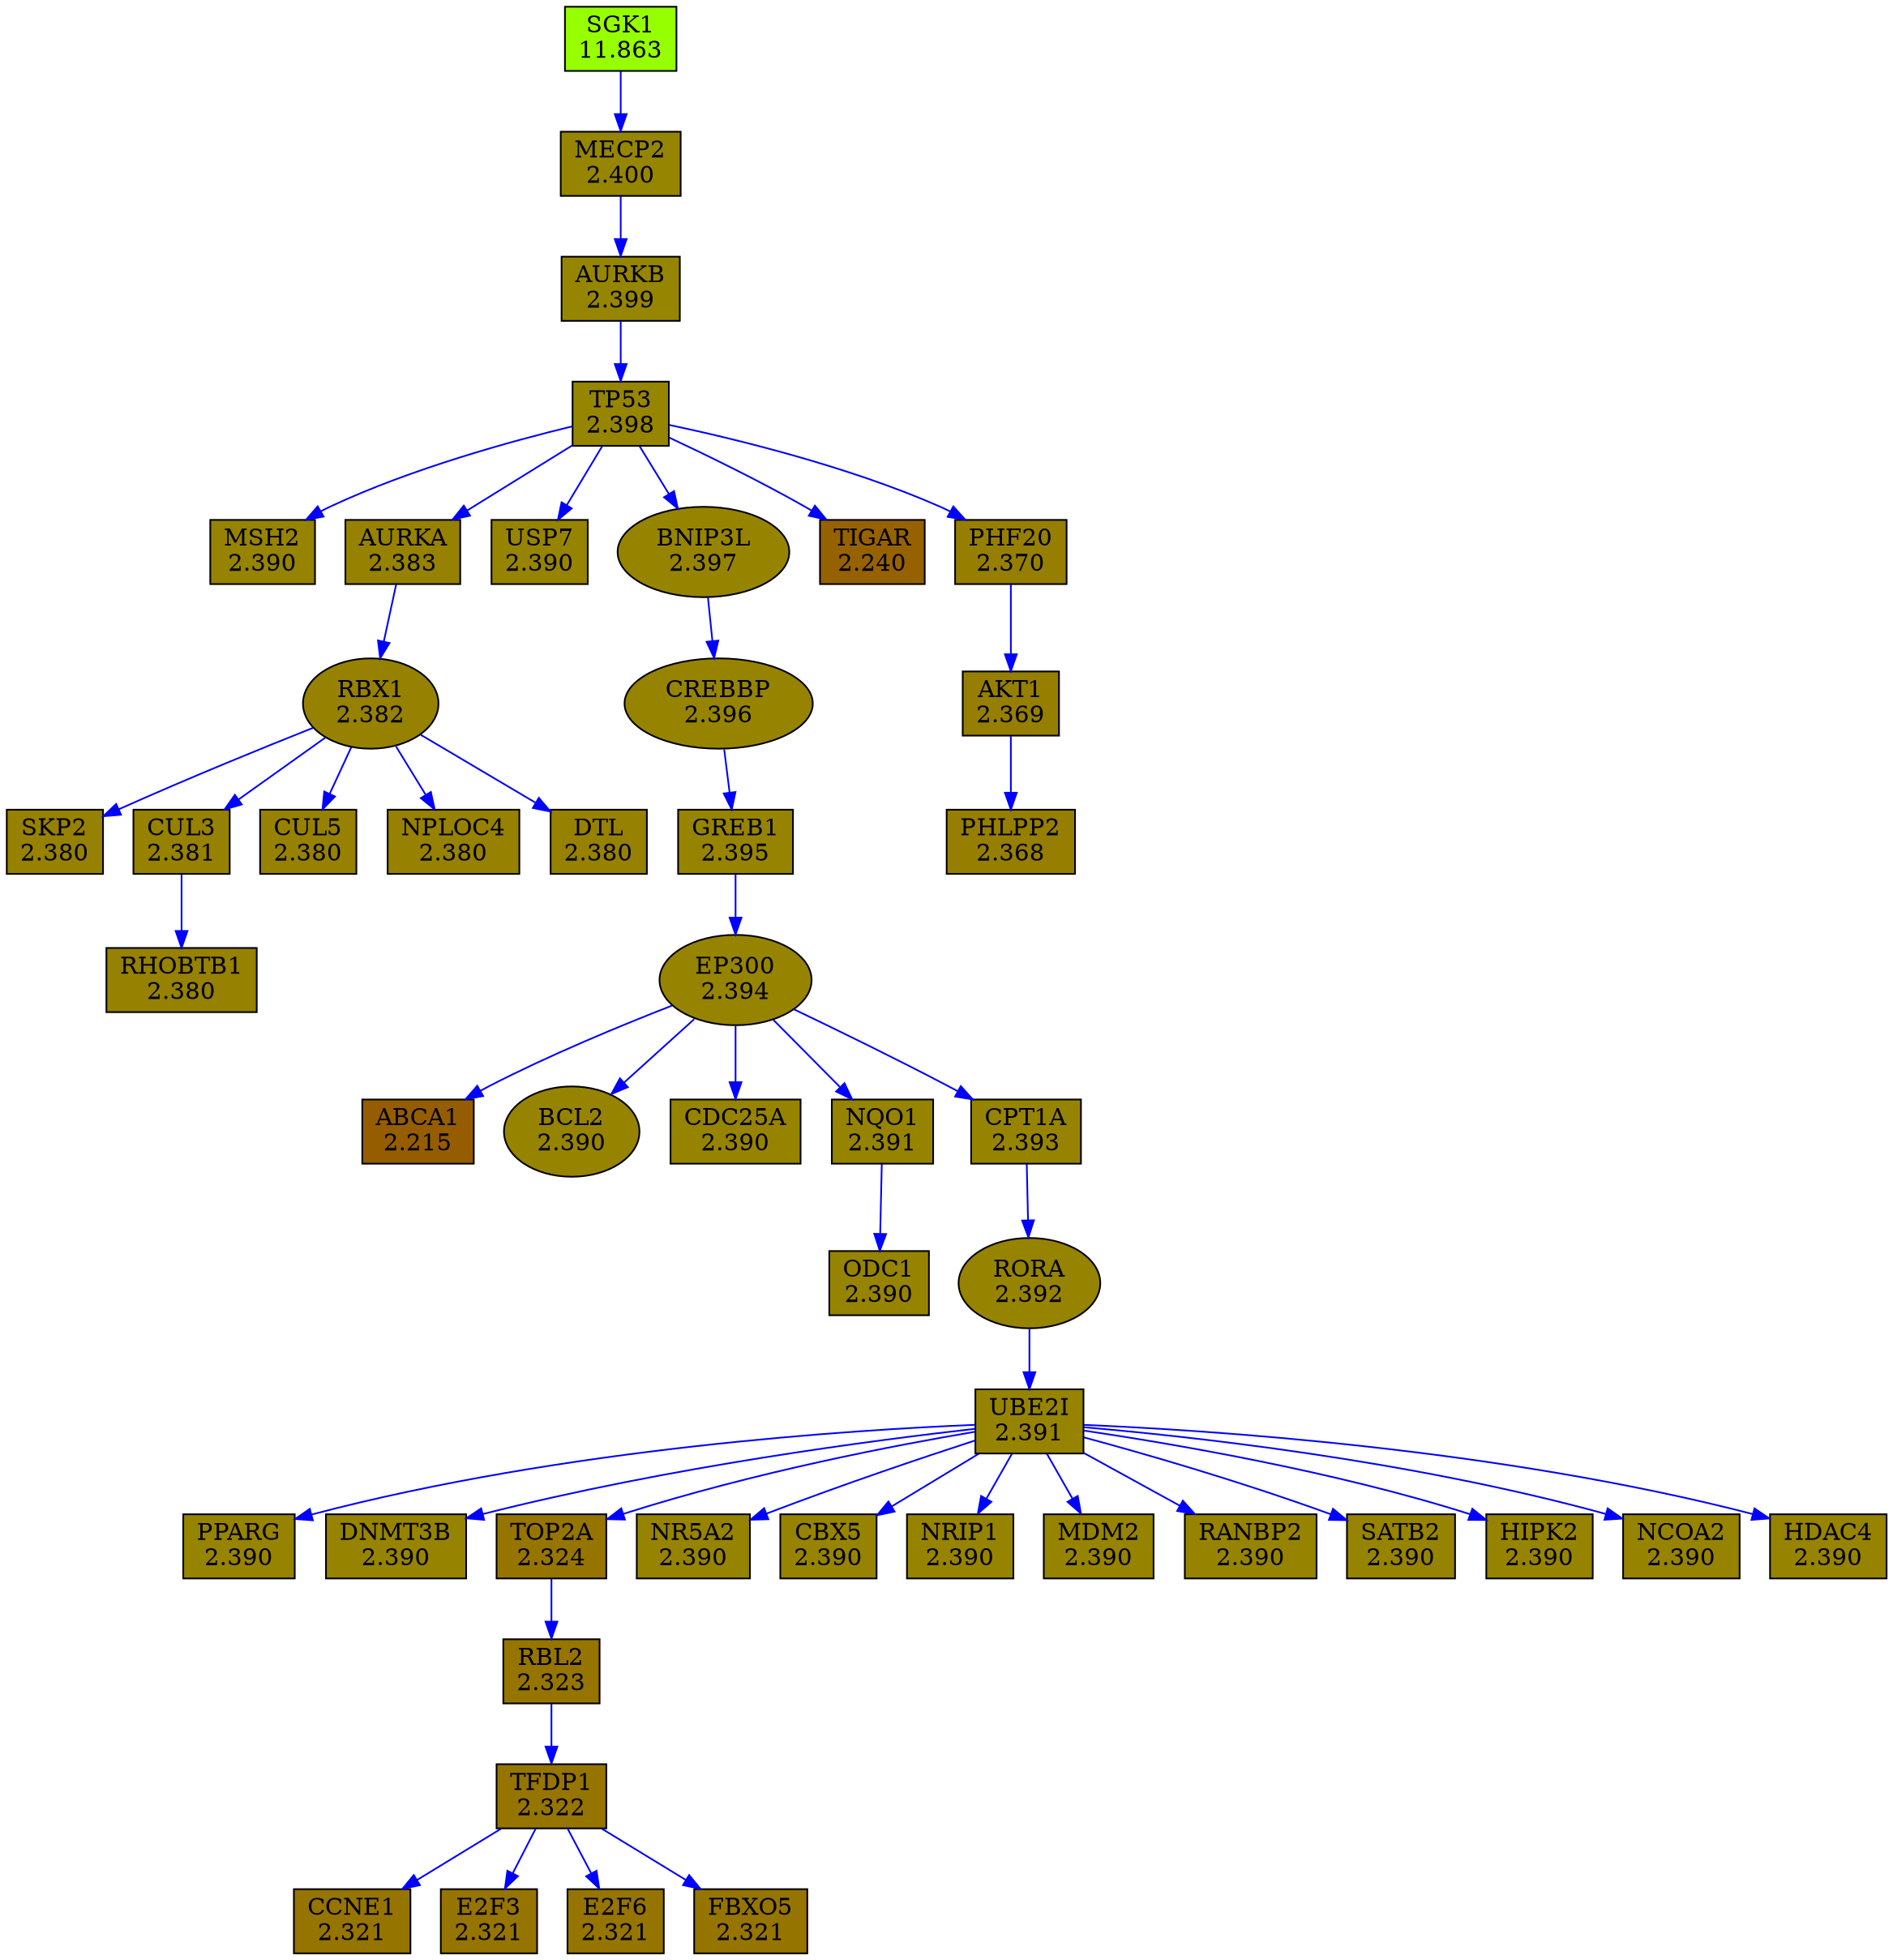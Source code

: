 digraph main_real_test_new_x {
N_145 [shape = box, style = filled, fillcolor = "#965c00", label = "ABCA1\n2.215"];
N_209 [shape = box, style = filled, fillcolor = "#967e00", label = "AKT1\n2.369"];
N_235 [shape = box, style = filled, fillcolor = "#968500", label = "TP53\n2.398"];
N_236 [shape = box, style = filled, fillcolor = "#968300", label = "MSH2\n2.390"];
N_311 [shape = box, style = filled, fillcolor = "#968100", label = "AURKA\n2.383"];
N_312 [shape = box, style = filled, fillcolor = "#968500", label = "AURKB\n2.399"];
N_321 [shape = box, style = filled, fillcolor = "#968300", label = "ODC1\n2.390"];
N_328 [shape = box, style = filled, fillcolor = "#967400", label = "TFDP1\n2.322"];
N_337 [shape = ellipse, style = filled, fillcolor = "#968400", label = "EP300\n2.394"];
N_366 [shape = box, style = filled, fillcolor = "#968300", label = "PPARG\n2.390"];
N_419 [shape = box, style = filled, fillcolor = "#968100", label = "SKP2\n2.380"];
N_420 [shape = ellipse, style = filled, fillcolor = "#968100", label = "RBX1\n2.382"];
N_449 [shape = ellipse, style = filled, fillcolor = "#968300", label = "BCL2\n2.390"];
N_537 [shape = box, style = filled, fillcolor = "#967400", label = "CCNE1\n2.321"];
N_650 [shape = box, style = filled, fillcolor = "#968100", label = "CUL3\n2.381"];
N_723 [shape = box, style = filled, fillcolor = "#968100", label = "CUL5\n2.380"];
N_735 [shape = box, style = filled, fillcolor = "#968300", label = "USP7\n2.390"];
N_787 [shape = box, style = filled, fillcolor = "#968300", label = "DNMT3B\n2.390"];
N_791 [shape = box, style = filled, fillcolor = "#967400", label = "E2F3\n2.321"];
N_794 [shape = box, style = filled, fillcolor = "#968300", label = "CDC25A\n2.390"];
N_797 [shape = box, style = filled, fillcolor = "#967400", label = "RBL2\n2.323"];
N_799 [shape = box, style = filled, fillcolor = "#967400", label = "TOP2A\n2.324"];
N_817 [shape = box, style = filled, fillcolor = "#967400", label = "E2F6\n2.321"];
N_930 [shape = ellipse, style = filled, fillcolor = "#968400", label = "CREBBP\n2.396"];
N_1018 [shape = box, style = filled, fillcolor = "#968300", label = "NR5A2\n2.390"];
N_1072 [shape = box, style = filled, fillcolor = "#968300", label = "CBX5\n2.390"];
N_1299 [shape = box, style = filled, fillcolor = "#968500", label = "MECP2\n2.400"];
N_1420 [shape = box, style = filled, fillcolor = "#968100", label = "NPLOC4\n2.380"];
N_1425 [shape = box, style = filled, fillcolor = "#968300", label = "NQO1\n2.391"];
N_1434 [shape = box, style = filled, fillcolor = "#968300", label = "NRIP1\n2.390"];
N_1546 [shape = box, style = filled, fillcolor = "#968300", label = "MDM2\n2.390"];
N_1611 [shape = box, style = filled, fillcolor = "#968300", label = "RANBP2\n2.390"];
N_1613 [shape = box, style = filled, fillcolor = "#968300", label = "UBE2I\n2.391"];
N_1615 [shape = box, style = filled, fillcolor = "#968100", label = "DTL\n2.380"];
N_1623 [shape = box, style = filled, fillcolor = "#968100", label = "RHOBTB1\n2.380"];
N_1637 [shape = ellipse, style = filled, fillcolor = "#968300", label = "RORA\n2.392"];
N_1638 [shape = box, style = filled, fillcolor = "#968400", label = "CPT1A\n2.393"];
N_1654 [shape = box, style = filled, fillcolor = "#968300", label = "SATB2\n2.390"];
N_1726 [shape = ellipse, style = filled, fillcolor = "#968400", label = "BNIP3L\n2.397"];
N_1801 [shape = box, style = filled, fillcolor = "#966200", label = "TIGAR\n2.240"];
N_1802 [shape = box, style = filled, fillcolor = "#968300", label = "HIPK2\n2.390"];
N_1952 [shape = box, style = filled, fillcolor = "#967400", label = "FBXO5\n2.321"];
N_2101 [shape = box, style = filled, fillcolor = "#967e00", label = "PHLPP2\n2.368"];
N_2156 [shape = box, style = filled, fillcolor = "#96ff00", label = "SGK1\n11.863"];
N_2163 [shape = box, style = filled, fillcolor = "#968300", label = "NCOA2\n2.390"];
N_2211 [shape = box, style = filled, fillcolor = "#968300", label = "HDAC4\n2.390"];
N_2299 [shape = box, style = filled, fillcolor = "#968400", label = "GREB1\n2.395"];
N_2366 [shape = box, style = filled, fillcolor = "#967f00", label = "PHF20\n2.370"];
N_337 -> N_145 [ color = blue ];
N_209 -> N_2101 [ color = blue ];
N_2366 -> N_209 [ color = blue ];
N_235 -> N_236 [ color = blue ];
N_235 -> N_311 [ color = blue ];
N_312 -> N_235 [ color = blue ];
N_235 -> N_735 [ color = blue ];
N_235 -> N_1726 [ color = blue ];
N_235 -> N_1801 [ color = blue ];
N_235 -> N_2366 [ color = blue ];
N_311 -> N_420 [ color = blue ];
N_1299 -> N_312 [ color = blue ];
N_1425 -> N_321 [ color = blue ];
N_328 -> N_537 [ color = blue ];
N_328 -> N_791 [ color = blue ];
N_797 -> N_328 [ color = blue ];
N_328 -> N_817 [ color = blue ];
N_328 -> N_1952 [ color = blue ];
N_337 -> N_449 [ color = blue ];
N_337 -> N_794 [ color = blue ];
N_337 -> N_1425 [ color = blue ];
N_337 -> N_1638 [ color = blue ];
N_2299 -> N_337 [ color = blue ];
N_1613 -> N_366 [ color = blue ];
N_420 -> N_419 [ color = blue ];
N_420 -> N_650 [ color = blue ];
N_420 -> N_723 [ color = blue ];
N_420 -> N_1420 [ color = blue ];
N_420 -> N_1615 [ color = blue ];
N_650 -> N_1623 [ color = blue ];
N_1613 -> N_787 [ color = blue ];
N_799 -> N_797 [ color = blue ];
N_1613 -> N_799 [ color = blue ];
N_1726 -> N_930 [ color = blue ];
N_930 -> N_2299 [ color = blue ];
N_1613 -> N_1018 [ color = blue ];
N_1613 -> N_1072 [ color = blue ];
N_2156 -> N_1299 [ color = blue ];
N_1613 -> N_1434 [ color = blue ];
N_1613 -> N_1546 [ color = blue ];
N_1613 -> N_1611 [ color = blue ];
N_1637 -> N_1613 [ color = blue ];
N_1613 -> N_1654 [ color = blue ];
N_1613 -> N_1802 [ color = blue ];
N_1613 -> N_2163 [ color = blue ];
N_1613 -> N_2211 [ color = blue ];
N_1638 -> N_1637 [ color = blue ];
}
